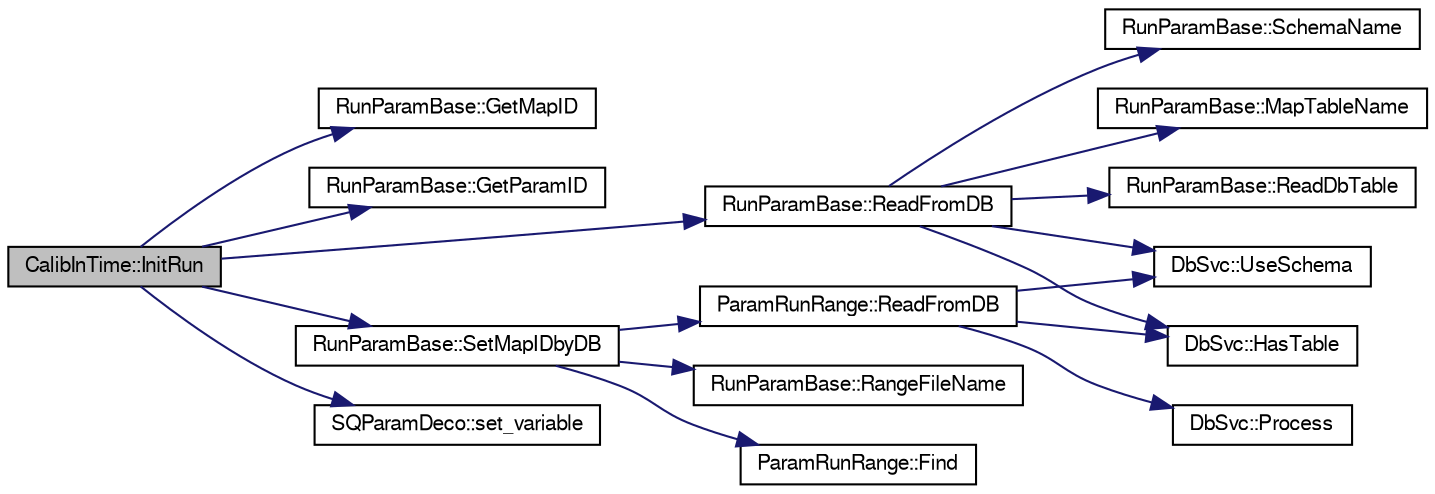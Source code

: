 digraph "CalibInTime::InitRun"
{
  bgcolor="transparent";
  edge [fontname="FreeSans",fontsize="10",labelfontname="FreeSans",labelfontsize="10"];
  node [fontname="FreeSans",fontsize="10",shape=record];
  rankdir="LR";
  Node1 [label="CalibInTime::InitRun",height=0.2,width=0.4,color="black", fillcolor="grey75", style="filled" fontcolor="black"];
  Node1 -> Node2 [color="midnightblue",fontsize="10",style="solid",fontname="FreeSans"];
  Node2 [label="RunParamBase::GetMapID",height=0.2,width=0.4,color="black",URL="$db/d8a/classRunParamBase.html#ac014950f30700976f97c094cd54feb27"];
  Node1 -> Node3 [color="midnightblue",fontsize="10",style="solid",fontname="FreeSans"];
  Node3 [label="RunParamBase::GetParamID",height=0.2,width=0.4,color="black",URL="$db/d8a/classRunParamBase.html#a05c2596b3d96cddccf145c378a1c3cc8"];
  Node1 -> Node4 [color="midnightblue",fontsize="10",style="solid",fontname="FreeSans"];
  Node4 [label="RunParamBase::ReadFromDB",height=0.2,width=0.4,color="black",URL="$db/d8a/classRunParamBase.html#a1a747ac4d6e1c3665d66f9a1d5118f32"];
  Node4 -> Node5 [color="midnightblue",fontsize="10",style="solid",fontname="FreeSans"];
  Node5 [label="RunParamBase::SchemaName",height=0.2,width=0.4,color="black",URL="$db/d8a/classRunParamBase.html#aa5d08eb3156c795dd3d09085a90d8629"];
  Node4 -> Node6 [color="midnightblue",fontsize="10",style="solid",fontname="FreeSans"];
  Node6 [label="RunParamBase::MapTableName",height=0.2,width=0.4,color="black",URL="$db/d8a/classRunParamBase.html#ad9f709752d29d2a439deafc2663e78e4"];
  Node4 -> Node7 [color="midnightblue",fontsize="10",style="solid",fontname="FreeSans"];
  Node7 [label="DbSvc::UseSchema",height=0.2,width=0.4,color="black",URL="$d2/da4/classDbSvc.html#a7e4cc05e20e0a21eef9c185c34c51044"];
  Node4 -> Node8 [color="midnightblue",fontsize="10",style="solid",fontname="FreeSans"];
  Node8 [label="DbSvc::HasTable",height=0.2,width=0.4,color="black",URL="$d2/da4/classDbSvc.html#af7e30673551b9cbc6d0ad9e37e4ec35b"];
  Node4 -> Node9 [color="midnightblue",fontsize="10",style="solid",fontname="FreeSans"];
  Node9 [label="RunParamBase::ReadDbTable",height=0.2,width=0.4,color="black",URL="$db/d8a/classRunParamBase.html#abad1d51250d48280d4a72a64d6f57866"];
  Node1 -> Node10 [color="midnightblue",fontsize="10",style="solid",fontname="FreeSans"];
  Node10 [label="SQParamDeco::set_variable",height=0.2,width=0.4,color="black",URL="$d8/ded/classSQParamDeco.html#aeea4a68329ebf9abf94907048378102b"];
  Node1 -> Node11 [color="midnightblue",fontsize="10",style="solid",fontname="FreeSans"];
  Node11 [label="RunParamBase::SetMapIDbyDB",height=0.2,width=0.4,color="black",URL="$db/d8a/classRunParamBase.html#a9b35f11ddb755a62b5d25f7773e0f1ce"];
  Node11 -> Node12 [color="midnightblue",fontsize="10",style="solid",fontname="FreeSans"];
  Node12 [label="ParamRunRange::ReadFromDB",height=0.2,width=0.4,color="black",URL="$d0/d0d/classParamRunRange.html#a2ed6cb68949441b6a3a929fddd6c3910"];
  Node12 -> Node7 [color="midnightblue",fontsize="10",style="solid",fontname="FreeSans"];
  Node12 -> Node8 [color="midnightblue",fontsize="10",style="solid",fontname="FreeSans"];
  Node12 -> Node13 [color="midnightblue",fontsize="10",style="solid",fontname="FreeSans"];
  Node13 [label="DbSvc::Process",height=0.2,width=0.4,color="black",URL="$d2/da4/classDbSvc.html#a5a73427afe9c0bd72d41b45e211ae187"];
  Node11 -> Node14 [color="midnightblue",fontsize="10",style="solid",fontname="FreeSans"];
  Node14 [label="RunParamBase::RangeFileName",height=0.2,width=0.4,color="black",URL="$db/d8a/classRunParamBase.html#aebc390d29c3083e39a226cce4293ac63"];
  Node11 -> Node15 [color="midnightblue",fontsize="10",style="solid",fontname="FreeSans"];
  Node15 [label="ParamRunRange::Find",height=0.2,width=0.4,color="black",URL="$d0/d0d/classParamRunRange.html#a6a2dad9dc6c5fe19ef4e07109f2de6c6"];
}
